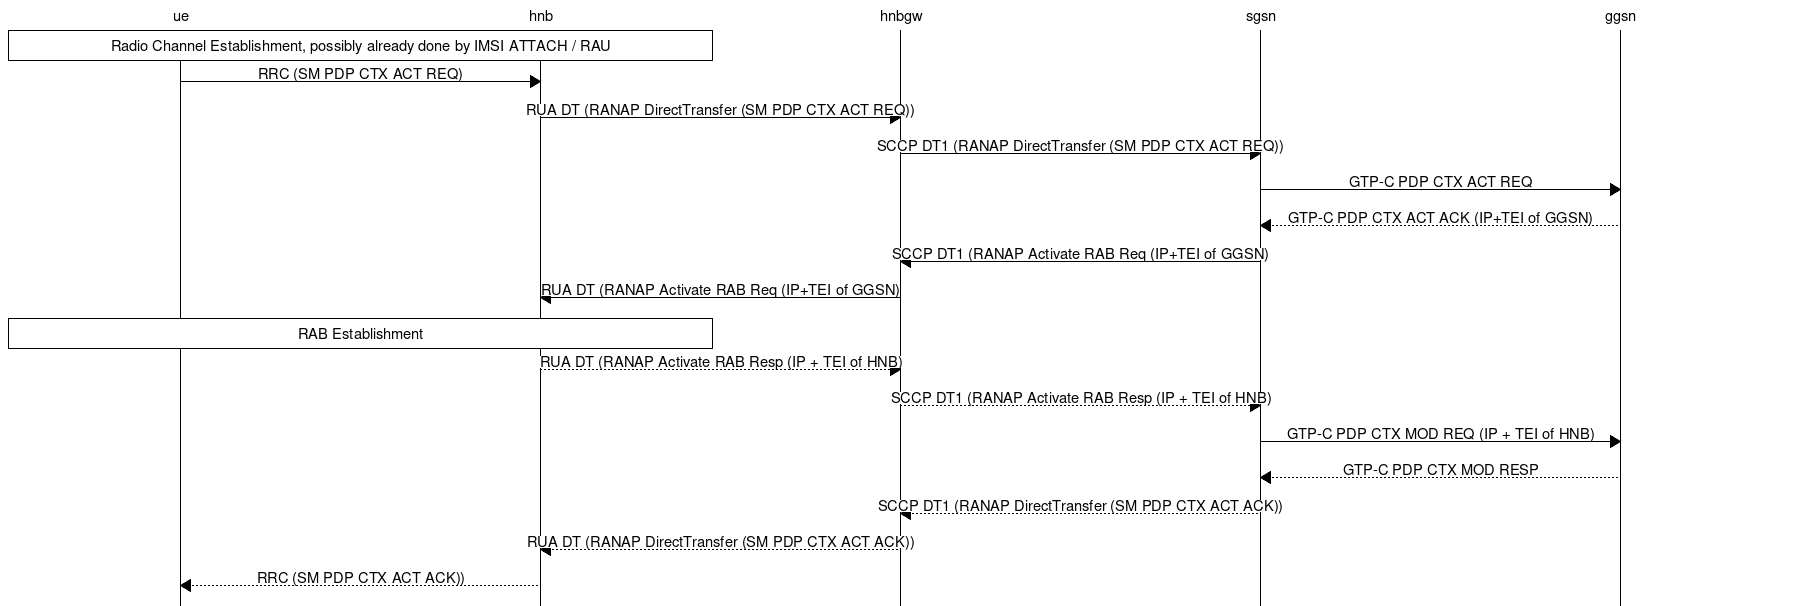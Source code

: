 msc {
	hscale="3", wordwraparcs="1";
	ue,hnb,hnbgw,sgsn,ggsn;

	ue box hnb	[ label = "Radio Channel Establishment, possibly already done by IMSI ATTACH / RAU" ];
	ue => hnb	[ label = "RRC (SM PDP CTX ACT REQ)" ];
	hnb => hnbgw 	[ label = "RUA DT (RANAP DirectTransfer (SM PDP CTX ACT REQ))" ];
	hnbgw => sgsn	[ label = "SCCP DT1 (RANAP DirectTransfer (SM PDP CTX ACT REQ))" ];

	sgsn => ggsn	[ label = "GTP-C PDP CTX ACT REQ" ];
	ggsn >> sgsn	[ label = "GTP-C PDP CTX ACT ACK (IP+TEI of GGSN)" ];

	sgsn => hnbgw	[ label = "SCCP DT1 (RANAP Activate RAB Req (IP+TEI of GGSN)" ];
	hnbgw => hnb	[ label = "RUA DT (RANAP Activate RAB Req (IP+TEI of GGSN)" ];
	hnb box ue	[ label = "RAB Establishment" ];
	hnb >> hnbgw	[ label = "RUA DT (RANAP Activate RAB Resp (IP + TEI of HNB)" ];
	hnbgw >> sgsn	[ label = "SCCP DT1 (RANAP Activate RAB Resp (IP + TEI of HNB)" ];

	sgsn => ggsn	[ label = "GTP-C PDP CTX MOD REQ (IP + TEI of HNB)" ];
	ggsn >> sgsn	[ label = "GTP-C PDP CTX MOD RESP" ];

	sgsn >> hnbgw	[ label = "SCCP DT1 (RANAP DirectTransfer (SM PDP CTX ACT ACK))" ];
	hnbgw >> hnb	[ label = "RUA DT (RANAP DirectTransfer (SM PDP CTX ACT ACK))" ];
	hnb >> ue	[ label = "RRC (SM PDP CTX ACT ACK))" ];
}
